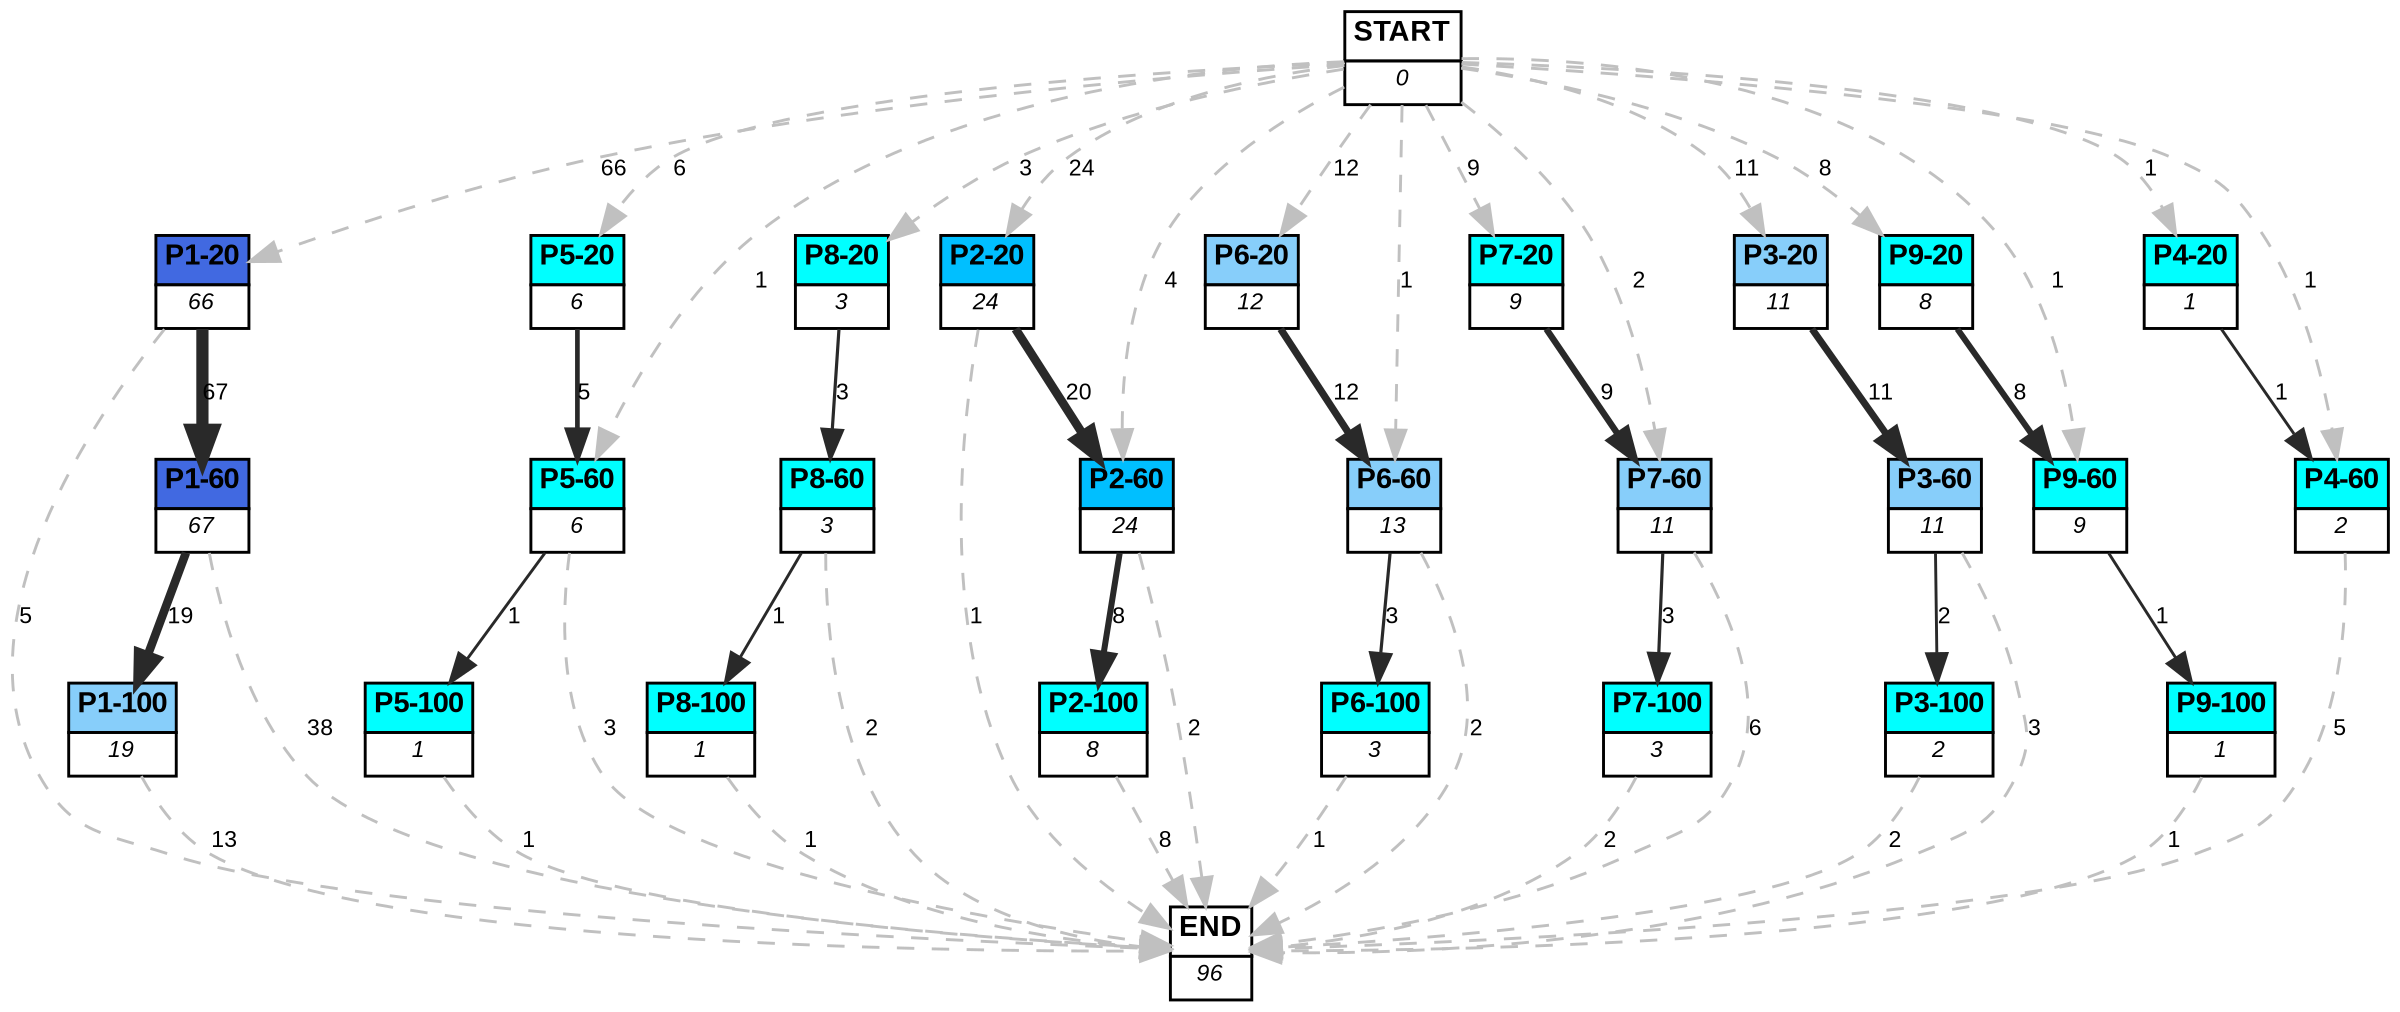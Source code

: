 digraph graphname {
	dpi = 150
	size="16,11!";
	margin = 0;
"START" [shape=plain, label=<<table border="0" cellborder="1" cellspacing="0"><tr><td bgcolor="white"><FONT face="Arial" POINT-SIZE="10"><b>START</b></FONT></td></tr><tr><td bgcolor="white"><FONT face="Arial" POINT-SIZE="8"><i>0</i></FONT></td></tr></table>>]

"P1-20" [shape=plain, label=<<table border="0" cellborder="1" cellspacing="0"><tr><td bgcolor="royalblue"><FONT face="Arial" POINT-SIZE="10"><b>P1-20</b></FONT></td></tr><tr><td bgcolor="white"><FONT face="Arial" POINT-SIZE="8"><i>66</i></FONT></td></tr></table>>]

"P1-60" [shape=plain, label=<<table border="0" cellborder="1" cellspacing="0"><tr><td bgcolor="royalblue"><FONT face="Arial" POINT-SIZE="10"><b>P1-60</b></FONT></td></tr><tr><td bgcolor="white"><FONT face="Arial" POINT-SIZE="8"><i>67</i></FONT></td></tr></table>>]

"P5-20" [shape=plain, label=<<table border="0" cellborder="1" cellspacing="0"><tr><td bgcolor="aqua"><FONT face="Arial" POINT-SIZE="10"><b>P5-20</b></FONT></td></tr><tr><td bgcolor="white"><FONT face="Arial" POINT-SIZE="8"><i>6</i></FONT></td></tr></table>>]

"P5-60" [shape=plain, label=<<table border="0" cellborder="1" cellspacing="0"><tr><td bgcolor="aqua"><FONT face="Arial" POINT-SIZE="10"><b>P5-60</b></FONT></td></tr><tr><td bgcolor="white"><FONT face="Arial" POINT-SIZE="8"><i>6</i></FONT></td></tr></table>>]

"P8-20" [shape=plain, label=<<table border="0" cellborder="1" cellspacing="0"><tr><td bgcolor="aqua"><FONT face="Arial" POINT-SIZE="10"><b>P8-20</b></FONT></td></tr><tr><td bgcolor="white"><FONT face="Arial" POINT-SIZE="8"><i>3</i></FONT></td></tr></table>>]

"P8-60" [shape=plain, label=<<table border="0" cellborder="1" cellspacing="0"><tr><td bgcolor="aqua"><FONT face="Arial" POINT-SIZE="10"><b>P8-60</b></FONT></td></tr><tr><td bgcolor="white"><FONT face="Arial" POINT-SIZE="8"><i>3</i></FONT></td></tr></table>>]

"P2-20" [shape=plain, label=<<table border="0" cellborder="1" cellspacing="0"><tr><td bgcolor="deepskyblue"><FONT face="Arial" POINT-SIZE="10"><b>P2-20</b></FONT></td></tr><tr><td bgcolor="white"><FONT face="Arial" POINT-SIZE="8"><i>24</i></FONT></td></tr></table>>]

"P2-60" [shape=plain, label=<<table border="0" cellborder="1" cellspacing="0"><tr><td bgcolor="deepskyblue"><FONT face="Arial" POINT-SIZE="10"><b>P2-60</b></FONT></td></tr><tr><td bgcolor="white"><FONT face="Arial" POINT-SIZE="8"><i>24</i></FONT></td></tr></table>>]

"P6-20" [shape=plain, label=<<table border="0" cellborder="1" cellspacing="0"><tr><td bgcolor="lightskyblue"><FONT face="Arial" POINT-SIZE="10"><b>P6-20</b></FONT></td></tr><tr><td bgcolor="white"><FONT face="Arial" POINT-SIZE="8"><i>12</i></FONT></td></tr></table>>]

"P6-60" [shape=plain, label=<<table border="0" cellborder="1" cellspacing="0"><tr><td bgcolor="lightskyblue"><FONT face="Arial" POINT-SIZE="10"><b>P6-60</b></FONT></td></tr><tr><td bgcolor="white"><FONT face="Arial" POINT-SIZE="8"><i>13</i></FONT></td></tr></table>>]

"P1-100" [shape=plain, label=<<table border="0" cellborder="1" cellspacing="0"><tr><td bgcolor="lightskyblue"><FONT face="Arial" POINT-SIZE="10"><b>P1-100</b></FONT></td></tr><tr><td bgcolor="white"><FONT face="Arial" POINT-SIZE="8"><i>19</i></FONT></td></tr></table>>]

"P7-20" [shape=plain, label=<<table border="0" cellborder="1" cellspacing="0"><tr><td bgcolor="aqua"><FONT face="Arial" POINT-SIZE="10"><b>P7-20</b></FONT></td></tr><tr><td bgcolor="white"><FONT face="Arial" POINT-SIZE="8"><i>9</i></FONT></td></tr></table>>]

"P7-60" [shape=plain, label=<<table border="0" cellborder="1" cellspacing="0"><tr><td bgcolor="lightskyblue"><FONT face="Arial" POINT-SIZE="10"><b>P7-60</b></FONT></td></tr><tr><td bgcolor="white"><FONT face="Arial" POINT-SIZE="8"><i>11</i></FONT></td></tr></table>>]

"P3-20" [shape=plain, label=<<table border="0" cellborder="1" cellspacing="0"><tr><td bgcolor="lightskyblue"><FONT face="Arial" POINT-SIZE="10"><b>P3-20</b></FONT></td></tr><tr><td bgcolor="white"><FONT face="Arial" POINT-SIZE="8"><i>11</i></FONT></td></tr></table>>]

"P3-60" [shape=plain, label=<<table border="0" cellborder="1" cellspacing="0"><tr><td bgcolor="lightskyblue"><FONT face="Arial" POINT-SIZE="10"><b>P3-60</b></FONT></td></tr><tr><td bgcolor="white"><FONT face="Arial" POINT-SIZE="8"><i>11</i></FONT></td></tr></table>>]

"P9-20" [shape=plain, label=<<table border="0" cellborder="1" cellspacing="0"><tr><td bgcolor="aqua"><FONT face="Arial" POINT-SIZE="10"><b>P9-20</b></FONT></td></tr><tr><td bgcolor="white"><FONT face="Arial" POINT-SIZE="8"><i>8</i></FONT></td></tr></table>>]

"P9-60" [shape=plain, label=<<table border="0" cellborder="1" cellspacing="0"><tr><td bgcolor="aqua"><FONT face="Arial" POINT-SIZE="10"><b>P9-60</b></FONT></td></tr><tr><td bgcolor="white"><FONT face="Arial" POINT-SIZE="8"><i>9</i></FONT></td></tr></table>>]

"P2-100" [shape=plain, label=<<table border="0" cellborder="1" cellspacing="0"><tr><td bgcolor="aqua"><FONT face="Arial" POINT-SIZE="10"><b>P2-100</b></FONT></td></tr><tr><td bgcolor="white"><FONT face="Arial" POINT-SIZE="8"><i>8</i></FONT></td></tr></table>>]

"P4-20" [shape=plain, label=<<table border="0" cellborder="1" cellspacing="0"><tr><td bgcolor="aqua"><FONT face="Arial" POINT-SIZE="10"><b>P4-20</b></FONT></td></tr><tr><td bgcolor="white"><FONT face="Arial" POINT-SIZE="8"><i>1</i></FONT></td></tr></table>>]

"P4-60" [shape=plain, label=<<table border="0" cellborder="1" cellspacing="0"><tr><td bgcolor="aqua"><FONT face="Arial" POINT-SIZE="10"><b>P4-60</b></FONT></td></tr><tr><td bgcolor="white"><FONT face="Arial" POINT-SIZE="8"><i>2</i></FONT></td></tr></table>>]

"P7-100" [shape=plain, label=<<table border="0" cellborder="1" cellspacing="0"><tr><td bgcolor="aqua"><FONT face="Arial" POINT-SIZE="10"><b>P7-100</b></FONT></td></tr><tr><td bgcolor="white"><FONT face="Arial" POINT-SIZE="8"><i>3</i></FONT></td></tr></table>>]

"P6-100" [shape=plain, label=<<table border="0" cellborder="1" cellspacing="0"><tr><td bgcolor="aqua"><FONT face="Arial" POINT-SIZE="10"><b>P6-100</b></FONT></td></tr><tr><td bgcolor="white"><FONT face="Arial" POINT-SIZE="8"><i>3</i></FONT></td></tr></table>>]

"P3-100" [shape=plain, label=<<table border="0" cellborder="1" cellspacing="0"><tr><td bgcolor="aqua"><FONT face="Arial" POINT-SIZE="10"><b>P3-100</b></FONT></td></tr><tr><td bgcolor="white"><FONT face="Arial" POINT-SIZE="8"><i>2</i></FONT></td></tr></table>>]

"P5-100" [shape=plain, label=<<table border="0" cellborder="1" cellspacing="0"><tr><td bgcolor="aqua"><FONT face="Arial" POINT-SIZE="10"><b>P5-100</b></FONT></td></tr><tr><td bgcolor="white"><FONT face="Arial" POINT-SIZE="8"><i>1</i></FONT></td></tr></table>>]

"P8-100" [shape=plain, label=<<table border="0" cellborder="1" cellspacing="0"><tr><td bgcolor="aqua"><FONT face="Arial" POINT-SIZE="10"><b>P8-100</b></FONT></td></tr><tr><td bgcolor="white"><FONT face="Arial" POINT-SIZE="8"><i>1</i></FONT></td></tr></table>>]

"P9-100" [shape=plain, label=<<table border="0" cellborder="1" cellspacing="0"><tr><td bgcolor="aqua"><FONT face="Arial" POINT-SIZE="10"><b>P9-100</b></FONT></td></tr><tr><td bgcolor="white"><FONT face="Arial" POINT-SIZE="8"><i>1</i></FONT></td></tr></table>>]

"END" [shape=plain, label=<<table border="0" cellborder="1" cellspacing="0"><tr><td bgcolor="white"><FONT face="Arial" POINT-SIZE="10"><b>END</b></FONT></td></tr><tr><td bgcolor="white"><FONT face="Arial" POINT-SIZE="8"><i>96</i></FONT></td></tr></table>>]

"START" -> "P1-20" [ style = dashed color=grey label ="66" labelfloat=false fontname="Arial" fontsize=8]

"START" -> "P5-20" [ style = dashed color=grey label ="6" labelfloat=false fontname="Arial" fontsize=8]

"START" -> "P5-60" [ style = dashed color=grey label ="1" labelfloat=false fontname="Arial" fontsize=8]

"START" -> "P8-20" [ style = dashed color=grey label ="3" labelfloat=false fontname="Arial" fontsize=8]

"START" -> "P2-20" [ style = dashed color=grey label ="24" labelfloat=false fontname="Arial" fontsize=8]

"START" -> "P2-60" [ style = dashed color=grey label ="4" labelfloat=false fontname="Arial" fontsize=8]

"START" -> "P6-20" [ style = dashed color=grey label ="12" labelfloat=false fontname="Arial" fontsize=8]

"START" -> "P6-60" [ style = dashed color=grey label ="1" labelfloat=false fontname="Arial" fontsize=8]

"START" -> "P7-20" [ style = dashed color=grey label ="9" labelfloat=false fontname="Arial" fontsize=8]

"START" -> "P7-60" [ style = dashed color=grey label ="2" labelfloat=false fontname="Arial" fontsize=8]

"START" -> "P3-20" [ style = dashed color=grey label ="11" labelfloat=false fontname="Arial" fontsize=8]

"START" -> "P9-20" [ style = dashed color=grey label ="8" labelfloat=false fontname="Arial" fontsize=8]

"START" -> "P9-60" [ style = dashed color=grey label ="1" labelfloat=false fontname="Arial" fontsize=8]

"START" -> "P4-20" [ style = dashed color=grey label ="1" labelfloat=false fontname="Arial" fontsize=8]

"START" -> "P4-60" [ style = dashed color=grey label ="1" labelfloat=false fontname="Arial" fontsize=8]

"P1-20" -> "P1-60" [ color=grey16 penwidth = "4.20469261939097"label ="67" labelfloat=false fontname="Arial" fontsize=8]

"P1-20" -> "END" [ style = dashed color=grey label ="5" labelfloat=false fontname="Arial" fontsize=8]

"P1-60" -> "P1-100" [ color=grey16 penwidth = "2.94443897916644"label ="19" labelfloat=false fontname="Arial" fontsize=8]

"P1-60" -> "END" [ style = dashed color=grey label ="38" labelfloat=false fontname="Arial" fontsize=8]

"P5-20" -> "P5-60" [ color=grey16 penwidth = "1.6094379124341"label ="5" labelfloat=false fontname="Arial" fontsize=8]

"P5-60" -> "P5-100" [ color=grey16 penwidth = "1"label ="1" labelfloat=false fontname="Arial" fontsize=8]

"P5-60" -> "END" [ style = dashed color=grey label ="3" labelfloat=false fontname="Arial" fontsize=8]

"P8-20" -> "P8-60" [ color=grey16 penwidth = "1.09861228866811"label ="3" labelfloat=false fontname="Arial" fontsize=8]

"P8-60" -> "P8-100" [ color=grey16 penwidth = "1"label ="1" labelfloat=false fontname="Arial" fontsize=8]

"P8-60" -> "END" [ style = dashed color=grey label ="2" labelfloat=false fontname="Arial" fontsize=8]

"P2-20" -> "P2-60" [ color=grey16 penwidth = "2.99573227355399"label ="20" labelfloat=false fontname="Arial" fontsize=8]

"P2-20" -> "END" [ style = dashed color=grey label ="1" labelfloat=false fontname="Arial" fontsize=8]

"P2-60" -> "P2-100" [ color=grey16 penwidth = "2.07944154167984"label ="8" labelfloat=false fontname="Arial" fontsize=8]

"P2-60" -> "END" [ style = dashed color=grey label ="2" labelfloat=false fontname="Arial" fontsize=8]

"P6-20" -> "P6-60" [ color=grey16 penwidth = "2.484906649788"label ="12" labelfloat=false fontname="Arial" fontsize=8]

"P6-60" -> "P6-100" [ color=grey16 penwidth = "1.09861228866811"label ="3" labelfloat=false fontname="Arial" fontsize=8]

"P6-60" -> "END" [ style = dashed color=grey label ="2" labelfloat=false fontname="Arial" fontsize=8]

"P1-100" -> "END" [ style = dashed color=grey label ="13" labelfloat=false fontname="Arial" fontsize=8]

"P7-20" -> "P7-60" [ color=grey16 penwidth = "2.19722457733622"label ="9" labelfloat=false fontname="Arial" fontsize=8]

"P7-60" -> "P7-100" [ color=grey16 penwidth = "1.09861228866811"label ="3" labelfloat=false fontname="Arial" fontsize=8]

"P7-60" -> "END" [ style = dashed color=grey label ="6" labelfloat=false fontname="Arial" fontsize=8]

"P3-20" -> "P3-60" [ color=grey16 penwidth = "2.39789527279837"label ="11" labelfloat=false fontname="Arial" fontsize=8]

"P3-60" -> "P3-100" [ color=grey16 penwidth = "1"label ="2" labelfloat=false fontname="Arial" fontsize=8]

"P3-60" -> "END" [ style = dashed color=grey label ="3" labelfloat=false fontname="Arial" fontsize=8]

"P9-20" -> "P9-60" [ color=grey16 penwidth = "2.07944154167984"label ="8" labelfloat=false fontname="Arial" fontsize=8]

"P9-60" -> "P9-100" [ color=grey16 penwidth = "1"label ="1" labelfloat=false fontname="Arial" fontsize=8]

"P2-100" -> "END" [ style = dashed color=grey label ="8" labelfloat=false fontname="Arial" fontsize=8]

"P4-20" -> "P4-60" [ color=grey16 penwidth = "1"label ="1" labelfloat=false fontname="Arial" fontsize=8]

"P4-60" -> "END" [ style = dashed color=grey label ="5" labelfloat=false fontname="Arial" fontsize=8]

"P7-100" -> "END" [ style = dashed color=grey label ="2" labelfloat=false fontname="Arial" fontsize=8]

"P6-100" -> "END" [ style = dashed color=grey label ="1" labelfloat=false fontname="Arial" fontsize=8]

"P3-100" -> "END" [ style = dashed color=grey label ="2" labelfloat=false fontname="Arial" fontsize=8]

"P5-100" -> "END" [ style = dashed color=grey label ="1" labelfloat=false fontname="Arial" fontsize=8]

"P8-100" -> "END" [ style = dashed color=grey label ="1" labelfloat=false fontname="Arial" fontsize=8]

"P9-100" -> "END" [ style = dashed color=grey label ="1" labelfloat=false fontname="Arial" fontsize=8]

}
